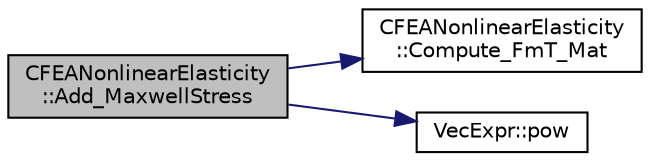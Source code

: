 digraph "CFEANonlinearElasticity::Add_MaxwellStress"
{
 // LATEX_PDF_SIZE
  edge [fontname="Helvetica",fontsize="10",labelfontname="Helvetica",labelfontsize="10"];
  node [fontname="Helvetica",fontsize="10",shape=record];
  rankdir="LR";
  Node1 [label="CFEANonlinearElasticity\l::Add_MaxwellStress",height=0.2,width=0.4,color="black", fillcolor="grey75", style="filled", fontcolor="black",tooltip="Update an element with Maxwell's stress."];
  Node1 -> Node2 [color="midnightblue",fontsize="10",style="solid",fontname="Helvetica"];
  Node2 [label="CFEANonlinearElasticity\l::Compute_FmT_Mat",height=0.2,width=0.4,color="black", fillcolor="white", style="filled",URL="$classCFEANonlinearElasticity.html#a58cec586fefbb24268381a8f7df007f5",tooltip="TODO: Describe what this does."];
  Node1 -> Node3 [color="midnightblue",fontsize="10",style="solid",fontname="Helvetica"];
  Node3 [label="VecExpr::pow",height=0.2,width=0.4,color="black", fillcolor="white", style="filled",URL="$group__VecExpr.html#ga7fb255e1f2a1773d3cc6ff7bee1aadd2",tooltip=" "];
}
